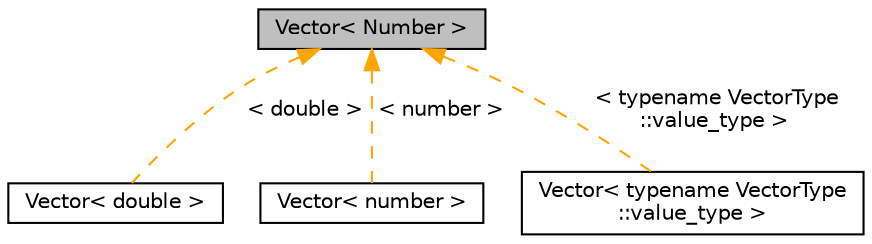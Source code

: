 digraph "Vector&lt; Number &gt;"
{
 // LATEX_PDF_SIZE
  edge [fontname="Helvetica",fontsize="10",labelfontname="Helvetica",labelfontsize="10"];
  node [fontname="Helvetica",fontsize="10",shape=record];
  Node1 [label="Vector\< Number \>",height=0.2,width=0.4,color="black", fillcolor="grey75", style="filled", fontcolor="black",tooltip=" "];
  Node1 -> Node2 [dir="back",color="orange",fontsize="10",style="dashed",label=" \< double \>" ,fontname="Helvetica"];
  Node2 [label="Vector\< double \>",height=0.2,width=0.4,color="black", fillcolor="white", style="filled",URL="$classVector.html",tooltip=" "];
  Node1 -> Node3 [dir="back",color="orange",fontsize="10",style="dashed",label=" \< number \>" ,fontname="Helvetica"];
  Node3 [label="Vector\< number \>",height=0.2,width=0.4,color="black", fillcolor="white", style="filled",URL="$classVector.html",tooltip=" "];
  Node1 -> Node4 [dir="back",color="orange",fontsize="10",style="dashed",label=" \< typename VectorType\l::value_type \>" ,fontname="Helvetica"];
  Node4 [label="Vector\< typename VectorType\l::value_type \>",height=0.2,width=0.4,color="black", fillcolor="white", style="filled",URL="$classVector.html",tooltip=" "];
}
